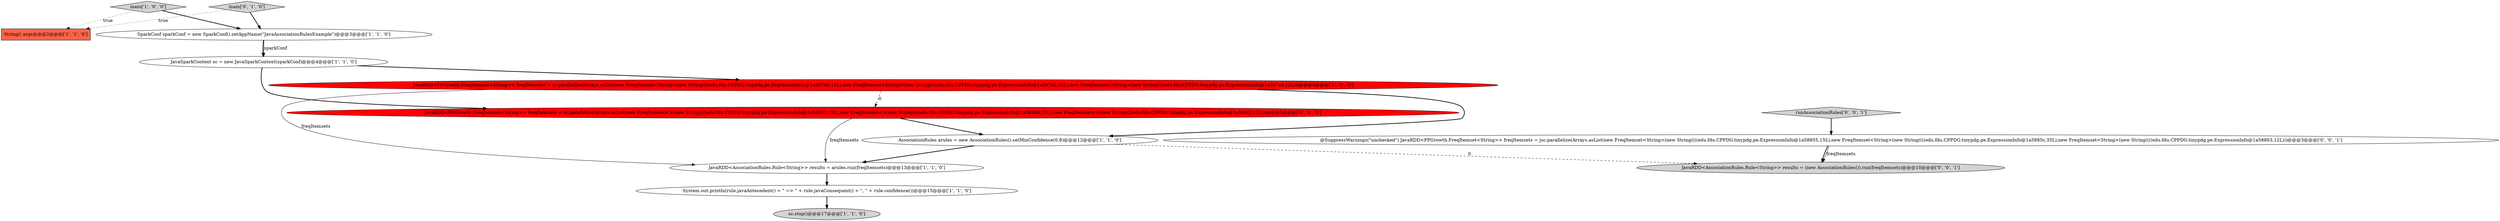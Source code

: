 digraph {
1 [style = filled, label = "main['1', '0', '0']", fillcolor = lightgray, shape = diamond image = "AAA0AAABBB1BBB"];
4 [style = filled, label = "String(( args@@@2@@@['1', '1', '0']", fillcolor = tomato, shape = box image = "AAA0AAABBB1BBB"];
8 [style = filled, label = "JavaRDD<AssociationRules.Rule<String>> results = arules.run(freqItemsets)@@@13@@@['1', '1', '0']", fillcolor = white, shape = ellipse image = "AAA0AAABBB1BBB"];
10 [style = filled, label = "JavaRDD<FPGrowth.FreqItemset<String>> freqItemsets = sc.parallelize(Arrays.asList(new FreqItemset<>(new String((((edu.fdu.CPPDG.tinypdg.pe.ExpressionInfo@1a58801,15L),new FreqItemset<>(new String((((edu.fdu.CPPDG.tinypdg.pe.ExpressionInfo@1a58808,35L),new FreqItemset<>(new String((((edu.fdu.CPPDG.tinypdg.pe.ExpressionInfo@1a5880f,12L)))@@@5@@@['0', '1', '0']", fillcolor = red, shape = ellipse image = "AAA1AAABBB2BBB"];
2 [style = filled, label = "AssociationRules arules = new AssociationRules().setMinConfidence(0.8)@@@12@@@['1', '1', '0']", fillcolor = white, shape = ellipse image = "AAA0AAABBB1BBB"];
11 [style = filled, label = "@SuppressWarnings(\"unchecked\") JavaRDD<FPGrowth.FreqItemset<String>> freqItemsets = jsc.parallelize(Arrays.asList(new FreqItemset<String>(new String((((edu.fdu.CPPDG.tinypdg.pe.ExpressionInfo@1a58855,15L),new FreqItemset<String>(new String((((edu.fdu.CPPDG.tinypdg.pe.ExpressionInfo@1a5885c,35L),new FreqItemset<String>(new String((((edu.fdu.CPPDG.tinypdg.pe.ExpressionInfo@1a58863,12L)))@@@3@@@['0', '0', '1']", fillcolor = white, shape = ellipse image = "AAA0AAABBB3BBB"];
0 [style = filled, label = "System.out.println(rule.javaAntecedent() + \" => \" + rule.javaConsequent() + \", \" + rule.confidence())@@@15@@@['1', '1', '0']", fillcolor = white, shape = ellipse image = "AAA0AAABBB1BBB"];
6 [style = filled, label = "JavaSparkContext sc = new JavaSparkContext(sparkConf)@@@4@@@['1', '1', '0']", fillcolor = white, shape = ellipse image = "AAA0AAABBB1BBB"];
9 [style = filled, label = "main['0', '1', '0']", fillcolor = lightgray, shape = diamond image = "AAA0AAABBB2BBB"];
5 [style = filled, label = "sc.stop()@@@17@@@['1', '1', '0']", fillcolor = lightgray, shape = ellipse image = "AAA0AAABBB1BBB"];
13 [style = filled, label = "runAssociationRules['0', '0', '1']", fillcolor = lightgray, shape = diamond image = "AAA0AAABBB3BBB"];
12 [style = filled, label = "JavaRDD<AssociationRules.Rule<String>> results = (new AssociationRules()).run(freqItemsets)@@@10@@@['0', '0', '1']", fillcolor = lightgray, shape = ellipse image = "AAA0AAABBB3BBB"];
7 [style = filled, label = "JavaRDD<FPGrowth.FreqItemset<String>> freqItemsets = sc.parallelize(Arrays.asList(new FreqItemset<String>(new String((((edu.fdu.CPPDG.tinypdg.pe.ExpressionInfo@1a5879b,15L),new FreqItemset<String>(new String((((edu.fdu.CPPDG.tinypdg.pe.ExpressionInfo@1a587a2,35L),new FreqItemset<String>(new String((((edu.fdu.CPPDG.tinypdg.pe.ExpressionInfo@1a587a9,12L)))@@@5@@@['1', '0', '0']", fillcolor = red, shape = ellipse image = "AAA1AAABBB1BBB"];
3 [style = filled, label = "SparkConf sparkConf = new SparkConf().setAppName(\"JavaAssociationRulesExample\")@@@3@@@['1', '1', '0']", fillcolor = white, shape = ellipse image = "AAA0AAABBB1BBB"];
8->0 [style = bold, label=""];
7->8 [style = solid, label="freqItemsets"];
1->3 [style = bold, label=""];
9->3 [style = bold, label=""];
9->4 [style = dotted, label="true"];
3->6 [style = bold, label=""];
10->2 [style = bold, label=""];
7->10 [style = dashed, label="0"];
11->12 [style = bold, label=""];
10->8 [style = solid, label="freqItemsets"];
1->4 [style = dotted, label="true"];
2->12 [style = dashed, label="0"];
6->7 [style = bold, label=""];
7->2 [style = bold, label=""];
3->6 [style = solid, label="sparkConf"];
13->11 [style = bold, label=""];
11->12 [style = solid, label="freqItemsets"];
2->8 [style = bold, label=""];
0->5 [style = bold, label=""];
6->10 [style = bold, label=""];
}
